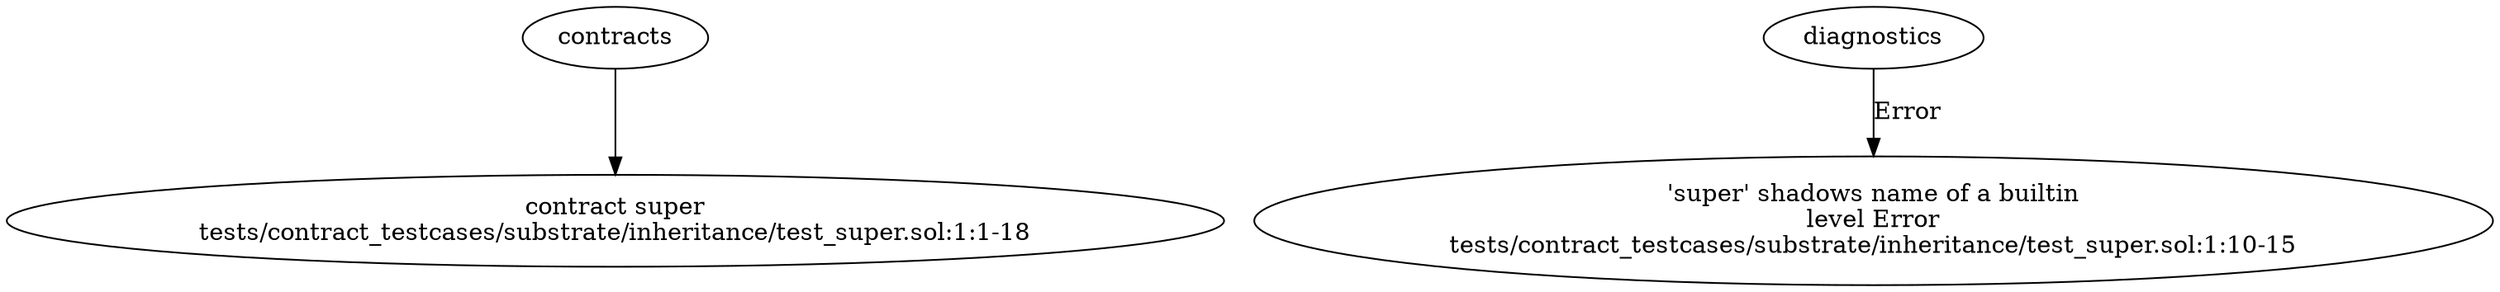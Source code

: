 strict digraph "tests/contract_testcases/substrate/inheritance/test_super.sol" {
	contract [label="contract super\ntests/contract_testcases/substrate/inheritance/test_super.sol:1:1-18"]
	diagnostic [label="'super' shadows name of a builtin\nlevel Error\ntests/contract_testcases/substrate/inheritance/test_super.sol:1:10-15"]
	contracts -> contract
	diagnostics -> diagnostic [label="Error"]
}
